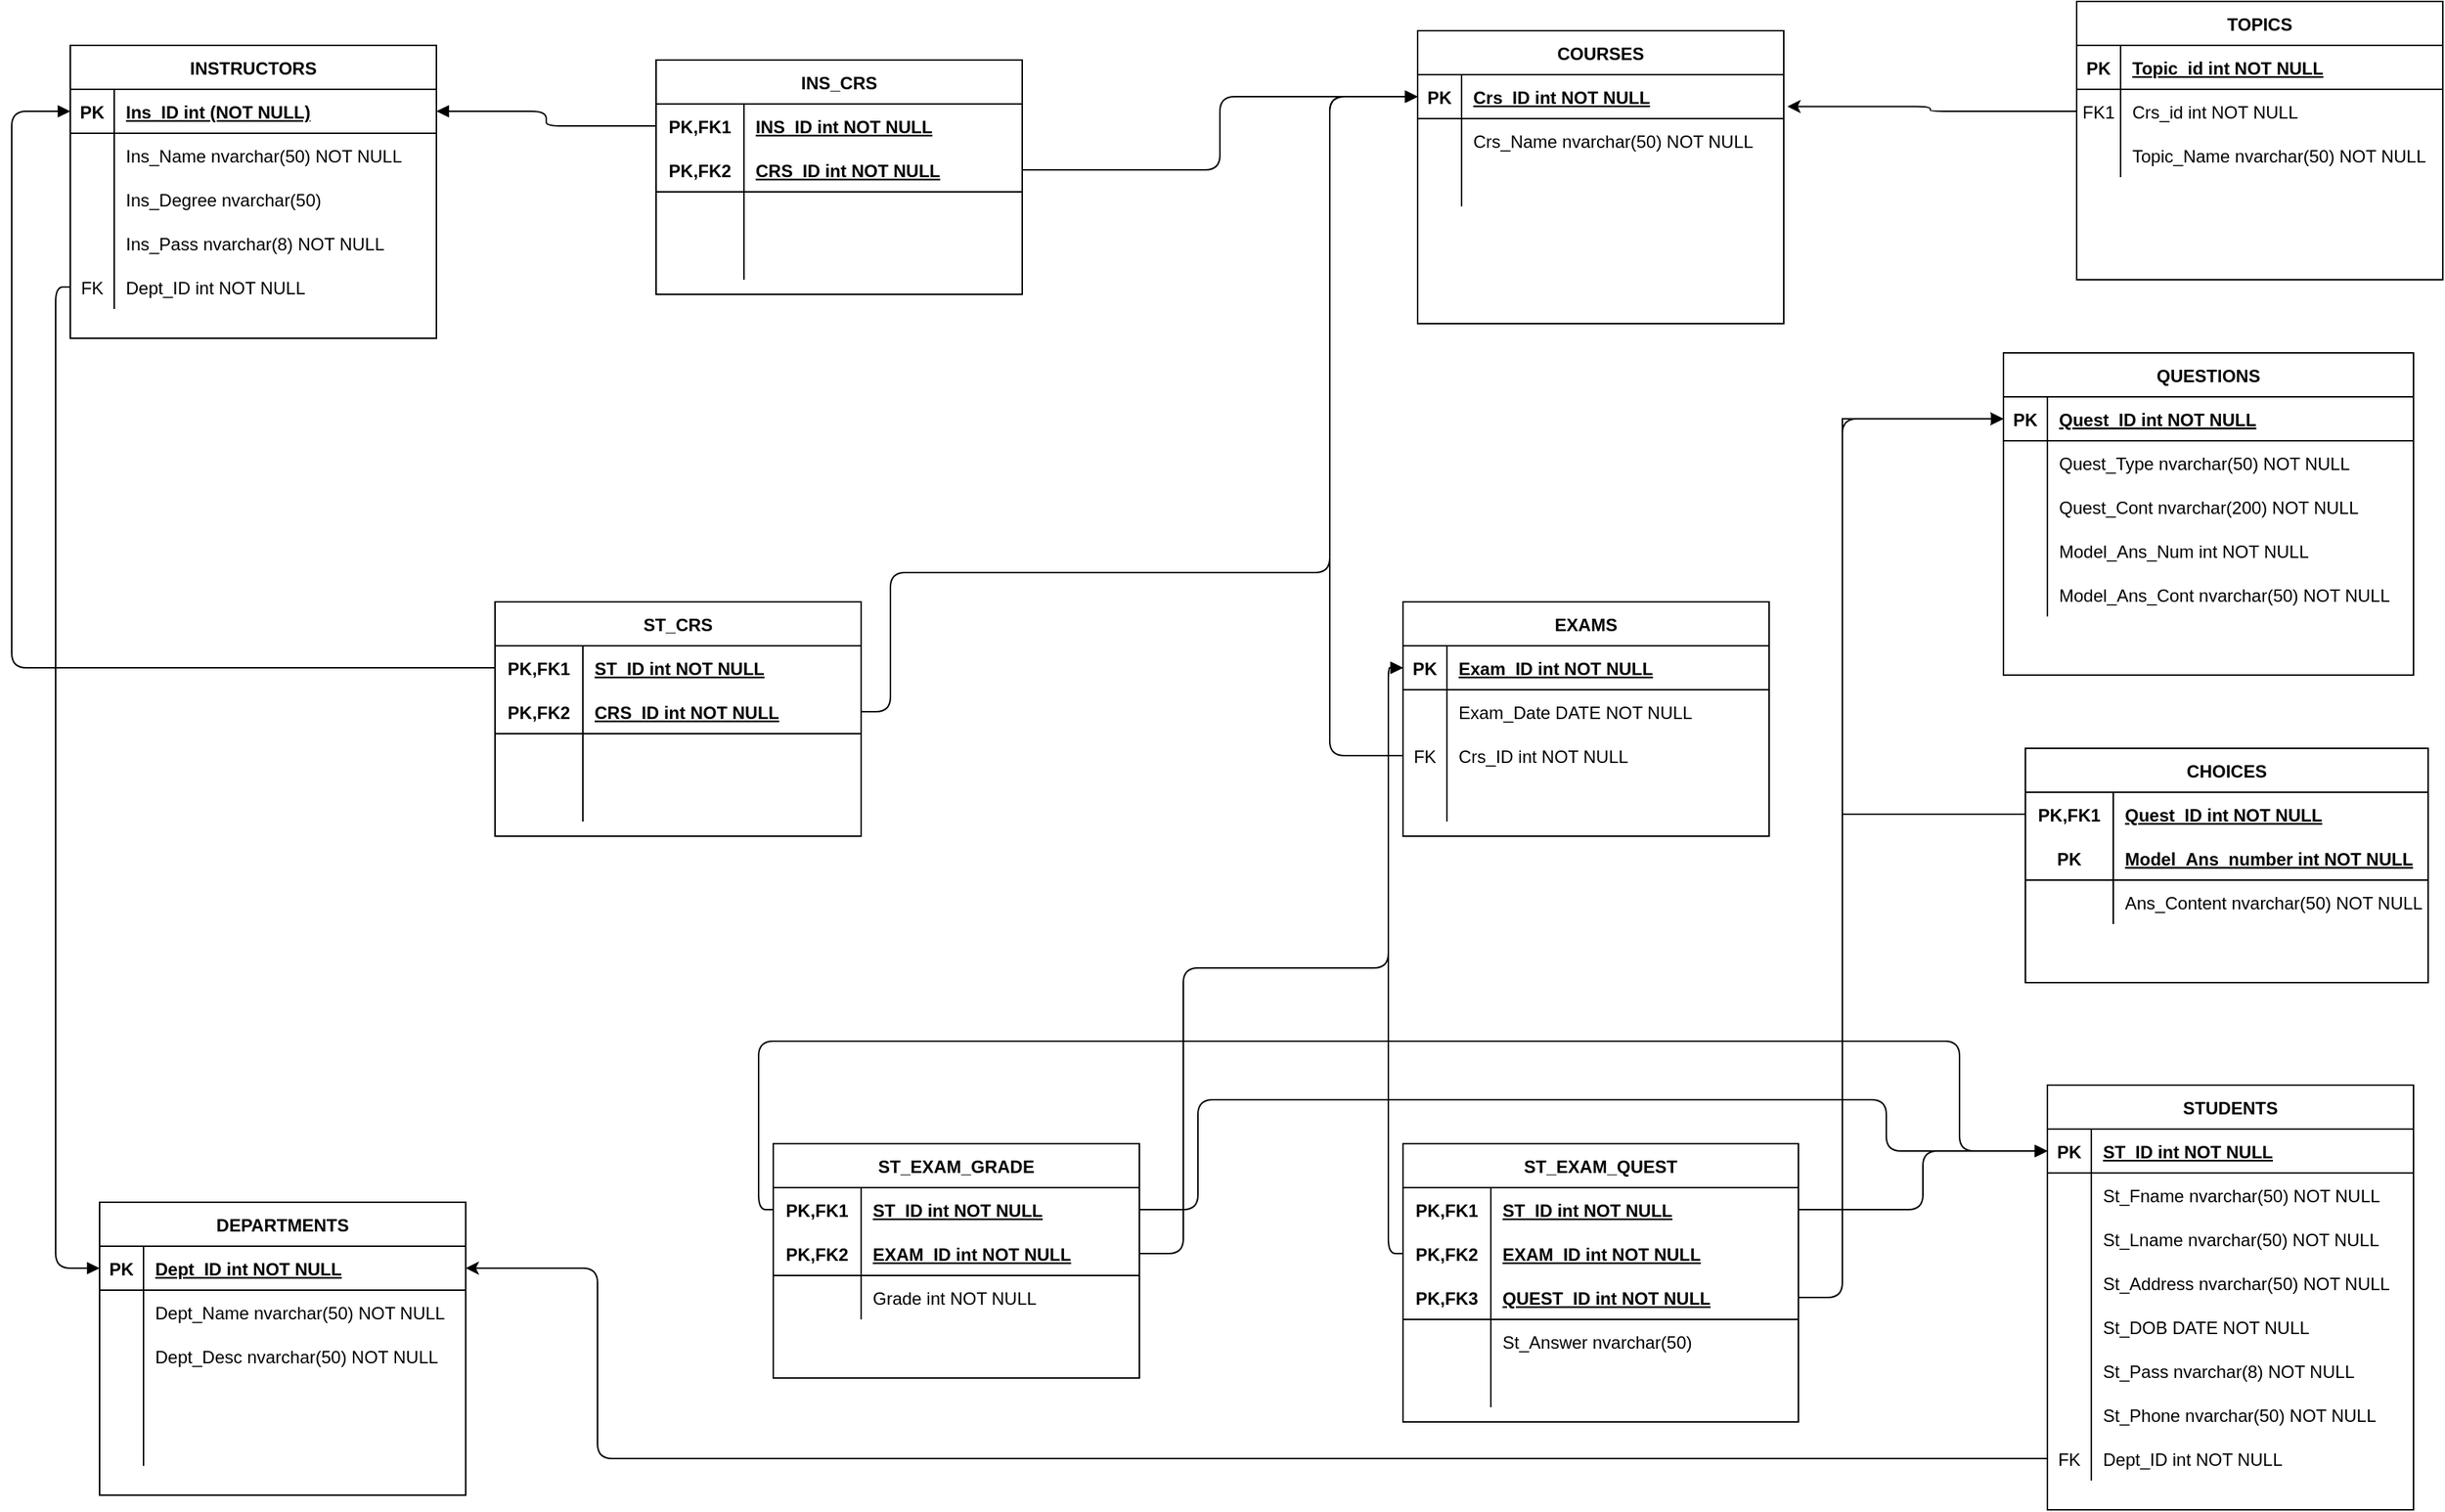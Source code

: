 <mxfile version="15.8.4" type="device"><diagram id="R2lEEEUBdFMjLlhIrx00" name="Page-1"><mxGraphModel dx="1573" dy="461" grid="1" gridSize="10" guides="1" tooltips="1" connect="1" arrows="1" fold="1" page="1" pageScale="1" pageWidth="850" pageHeight="1100" math="0" shadow="0" extFonts="Permanent Marker^https://fonts.googleapis.com/css?family=Permanent+Marker"><root><mxCell id="0"/><mxCell id="1" parent="0"/><mxCell id="C-vyLk0tnHw3VtMMgP7b-12" value="" style="edgeStyle=orthogonalEdgeStyle;endArrow=none;startArrow=classic;endFill=0;startFill=1;jumpStyle=none;exitX=1.01;exitY=0.724;exitDx=0;exitDy=0;exitPerimeter=0;" parent="1" source="C-vyLk0tnHw3VtMMgP7b-3" target="C-vyLk0tnHw3VtMMgP7b-17" edge="1"><mxGeometry width="100" height="100" relative="1" as="geometry"><mxPoint x="350" y="85" as="sourcePoint"/><mxPoint x="460" y="205" as="targetPoint"/></mxGeometry></mxCell><mxCell id="C-vyLk0tnHw3VtMMgP7b-2" value="COURSES" style="shape=table;startSize=30;container=1;collapsible=1;childLayout=tableLayout;fixedRows=1;rowLines=0;fontStyle=1;align=center;resizeLast=1;" parent="1" vertex="1"><mxGeometry x="130" y="30" width="250" height="200" as="geometry"><mxRectangle x="50" y="40" width="90" height="30" as="alternateBounds"/></mxGeometry></mxCell><mxCell id="C-vyLk0tnHw3VtMMgP7b-3" value="" style="shape=partialRectangle;collapsible=0;dropTarget=0;pointerEvents=0;fillColor=none;points=[[0,0.5],[1,0.5]];portConstraint=eastwest;top=0;left=0;right=0;bottom=1;" parent="C-vyLk0tnHw3VtMMgP7b-2" vertex="1"><mxGeometry y="30" width="250" height="30" as="geometry"/></mxCell><mxCell id="C-vyLk0tnHw3VtMMgP7b-4" value="PK" style="shape=partialRectangle;overflow=hidden;connectable=0;fillColor=none;top=0;left=0;bottom=0;right=0;fontStyle=1;" parent="C-vyLk0tnHw3VtMMgP7b-3" vertex="1"><mxGeometry width="30" height="30" as="geometry"><mxRectangle width="30" height="30" as="alternateBounds"/></mxGeometry></mxCell><mxCell id="C-vyLk0tnHw3VtMMgP7b-5" value="Crs_ID int NOT NULL " style="shape=partialRectangle;overflow=hidden;connectable=0;fillColor=none;top=0;left=0;bottom=0;right=0;align=left;spacingLeft=6;fontStyle=5;" parent="C-vyLk0tnHw3VtMMgP7b-3" vertex="1"><mxGeometry x="30" width="220" height="30" as="geometry"><mxRectangle width="220" height="30" as="alternateBounds"/></mxGeometry></mxCell><mxCell id="C-vyLk0tnHw3VtMMgP7b-9" value="" style="shape=partialRectangle;collapsible=0;dropTarget=0;pointerEvents=0;fillColor=none;points=[[0,0.5],[1,0.5]];portConstraint=eastwest;top=0;left=0;right=0;bottom=0;" parent="C-vyLk0tnHw3VtMMgP7b-2" vertex="1"><mxGeometry y="60" width="250" height="30" as="geometry"/></mxCell><mxCell id="C-vyLk0tnHw3VtMMgP7b-10" value="" style="shape=partialRectangle;overflow=hidden;connectable=0;fillColor=none;top=0;left=0;bottom=0;right=0;" parent="C-vyLk0tnHw3VtMMgP7b-9" vertex="1"><mxGeometry width="30" height="30" as="geometry"><mxRectangle width="30" height="30" as="alternateBounds"/></mxGeometry></mxCell><mxCell id="C-vyLk0tnHw3VtMMgP7b-11" value="Crs_Name nvarchar(50) NOT NULL" style="shape=partialRectangle;overflow=hidden;connectable=0;fillColor=none;top=0;left=0;bottom=0;right=0;align=left;spacingLeft=6;" parent="C-vyLk0tnHw3VtMMgP7b-9" vertex="1"><mxGeometry x="30" width="220" height="30" as="geometry"><mxRectangle width="220" height="30" as="alternateBounds"/></mxGeometry></mxCell><mxCell id="C-vyLk0tnHw3VtMMgP7b-6" value="" style="shape=partialRectangle;collapsible=0;dropTarget=0;pointerEvents=0;fillColor=none;points=[[0,0.5],[1,0.5]];portConstraint=eastwest;top=0;left=0;right=0;bottom=0;" parent="C-vyLk0tnHw3VtMMgP7b-2" vertex="1"><mxGeometry y="90" width="250" height="30" as="geometry"/></mxCell><mxCell id="C-vyLk0tnHw3VtMMgP7b-7" value="" style="shape=partialRectangle;overflow=hidden;connectable=0;fillColor=none;top=0;left=0;bottom=0;right=0;" parent="C-vyLk0tnHw3VtMMgP7b-6" vertex="1"><mxGeometry width="30" height="30" as="geometry"><mxRectangle width="30" height="30" as="alternateBounds"/></mxGeometry></mxCell><mxCell id="C-vyLk0tnHw3VtMMgP7b-8" value="" style="shape=partialRectangle;overflow=hidden;connectable=0;fillColor=none;top=0;left=0;bottom=0;right=0;align=left;spacingLeft=6;" parent="C-vyLk0tnHw3VtMMgP7b-6" vertex="1"><mxGeometry x="30" width="220" height="30" as="geometry"><mxRectangle width="220" height="30" as="alternateBounds"/></mxGeometry></mxCell><mxCell id="C-vyLk0tnHw3VtMMgP7b-13" value="TOPICS" style="shape=table;startSize=30;container=1;collapsible=1;childLayout=tableLayout;fixedRows=1;rowLines=0;fontStyle=1;align=center;resizeLast=1;" parent="1" vertex="1"><mxGeometry x="580" y="10" width="250" height="190" as="geometry"/></mxCell><mxCell id="C-vyLk0tnHw3VtMMgP7b-14" value="" style="shape=partialRectangle;collapsible=0;dropTarget=0;pointerEvents=0;fillColor=none;points=[[0,0.5],[1,0.5]];portConstraint=eastwest;top=0;left=0;right=0;bottom=1;" parent="C-vyLk0tnHw3VtMMgP7b-13" vertex="1"><mxGeometry y="30" width="250" height="30" as="geometry"/></mxCell><mxCell id="C-vyLk0tnHw3VtMMgP7b-15" value="PK" style="shape=partialRectangle;overflow=hidden;connectable=0;fillColor=none;top=0;left=0;bottom=0;right=0;fontStyle=1;" parent="C-vyLk0tnHw3VtMMgP7b-14" vertex="1"><mxGeometry width="30" height="30" as="geometry"><mxRectangle width="30" height="30" as="alternateBounds"/></mxGeometry></mxCell><mxCell id="C-vyLk0tnHw3VtMMgP7b-16" value="Topic_id int NOT NULL " style="shape=partialRectangle;overflow=hidden;connectable=0;fillColor=none;top=0;left=0;bottom=0;right=0;align=left;spacingLeft=6;fontStyle=5;" parent="C-vyLk0tnHw3VtMMgP7b-14" vertex="1"><mxGeometry x="30" width="220" height="30" as="geometry"><mxRectangle width="220" height="30" as="alternateBounds"/></mxGeometry></mxCell><mxCell id="C-vyLk0tnHw3VtMMgP7b-17" value="" style="shape=partialRectangle;collapsible=0;dropTarget=0;pointerEvents=0;fillColor=none;points=[[0,0.5],[1,0.5]];portConstraint=eastwest;top=0;left=0;right=0;bottom=0;" parent="C-vyLk0tnHw3VtMMgP7b-13" vertex="1"><mxGeometry y="60" width="250" height="30" as="geometry"/></mxCell><mxCell id="C-vyLk0tnHw3VtMMgP7b-18" value="FK1" style="shape=partialRectangle;overflow=hidden;connectable=0;fillColor=none;top=0;left=0;bottom=0;right=0;" parent="C-vyLk0tnHw3VtMMgP7b-17" vertex="1"><mxGeometry width="30" height="30" as="geometry"><mxRectangle width="30" height="30" as="alternateBounds"/></mxGeometry></mxCell><mxCell id="C-vyLk0tnHw3VtMMgP7b-19" value="Crs_id int NOT NULL" style="shape=partialRectangle;overflow=hidden;connectable=0;fillColor=none;top=0;left=0;bottom=0;right=0;align=left;spacingLeft=6;" parent="C-vyLk0tnHw3VtMMgP7b-17" vertex="1"><mxGeometry x="30" width="220" height="30" as="geometry"><mxRectangle width="220" height="30" as="alternateBounds"/></mxGeometry></mxCell><mxCell id="C-vyLk0tnHw3VtMMgP7b-20" value="" style="shape=partialRectangle;collapsible=0;dropTarget=0;pointerEvents=0;fillColor=none;points=[[0,0.5],[1,0.5]];portConstraint=eastwest;top=0;left=0;right=0;bottom=0;" parent="C-vyLk0tnHw3VtMMgP7b-13" vertex="1"><mxGeometry y="90" width="250" height="30" as="geometry"/></mxCell><mxCell id="C-vyLk0tnHw3VtMMgP7b-21" value="" style="shape=partialRectangle;overflow=hidden;connectable=0;fillColor=none;top=0;left=0;bottom=0;right=0;" parent="C-vyLk0tnHw3VtMMgP7b-20" vertex="1"><mxGeometry width="30" height="30" as="geometry"><mxRectangle width="30" height="30" as="alternateBounds"/></mxGeometry></mxCell><mxCell id="C-vyLk0tnHw3VtMMgP7b-22" value="Topic_Name nvarchar(50) NOT NULL" style="shape=partialRectangle;overflow=hidden;connectable=0;fillColor=none;top=0;left=0;bottom=0;right=0;align=left;spacingLeft=6;" parent="C-vyLk0tnHw3VtMMgP7b-20" vertex="1"><mxGeometry x="30" width="220" height="30" as="geometry"><mxRectangle width="220" height="30" as="alternateBounds"/></mxGeometry></mxCell><mxCell id="h0B5I6Z374NQ3frV4i5U-7" value="INSTRUCTORS" style="shape=table;startSize=30;container=1;collapsible=1;childLayout=tableLayout;fixedRows=1;rowLines=0;fontStyle=1;align=center;resizeLast=1;" parent="1" vertex="1"><mxGeometry x="-790" y="40" width="250" height="200" as="geometry"><mxRectangle x="-510" y="40" width="120" height="30" as="alternateBounds"/></mxGeometry></mxCell><mxCell id="h0B5I6Z374NQ3frV4i5U-8" value="" style="shape=partialRectangle;collapsible=0;dropTarget=0;pointerEvents=0;fillColor=none;top=0;left=0;bottom=1;right=0;points=[[0,0.5],[1,0.5]];portConstraint=eastwest;" parent="h0B5I6Z374NQ3frV4i5U-7" vertex="1"><mxGeometry y="30" width="250" height="30" as="geometry"/></mxCell><mxCell id="h0B5I6Z374NQ3frV4i5U-9" value="PK" style="shape=partialRectangle;connectable=0;fillColor=none;top=0;left=0;bottom=0;right=0;fontStyle=1;overflow=hidden;" parent="h0B5I6Z374NQ3frV4i5U-8" vertex="1"><mxGeometry width="30" height="30" as="geometry"><mxRectangle width="30" height="30" as="alternateBounds"/></mxGeometry></mxCell><mxCell id="h0B5I6Z374NQ3frV4i5U-10" value="Ins_ID int (NOT NULL)" style="shape=partialRectangle;connectable=0;fillColor=none;top=0;left=0;bottom=0;right=0;align=left;spacingLeft=6;fontStyle=5;overflow=hidden;" parent="h0B5I6Z374NQ3frV4i5U-8" vertex="1"><mxGeometry x="30" width="220" height="30" as="geometry"><mxRectangle width="220" height="30" as="alternateBounds"/></mxGeometry></mxCell><mxCell id="h0B5I6Z374NQ3frV4i5U-11" value="" style="shape=partialRectangle;collapsible=0;dropTarget=0;pointerEvents=0;fillColor=none;top=0;left=0;bottom=0;right=0;points=[[0,0.5],[1,0.5]];portConstraint=eastwest;" parent="h0B5I6Z374NQ3frV4i5U-7" vertex="1"><mxGeometry y="60" width="250" height="30" as="geometry"/></mxCell><mxCell id="h0B5I6Z374NQ3frV4i5U-12" value="" style="shape=partialRectangle;connectable=0;fillColor=none;top=0;left=0;bottom=0;right=0;editable=1;overflow=hidden;" parent="h0B5I6Z374NQ3frV4i5U-11" vertex="1"><mxGeometry width="30" height="30" as="geometry"><mxRectangle width="30" height="30" as="alternateBounds"/></mxGeometry></mxCell><mxCell id="h0B5I6Z374NQ3frV4i5U-13" value="Ins_Name nvarchar(50) NOT NULL" style="shape=partialRectangle;connectable=0;fillColor=none;top=0;left=0;bottom=0;right=0;align=left;spacingLeft=6;overflow=hidden;" parent="h0B5I6Z374NQ3frV4i5U-11" vertex="1"><mxGeometry x="30" width="220" height="30" as="geometry"><mxRectangle width="220" height="30" as="alternateBounds"/></mxGeometry></mxCell><mxCell id="h0B5I6Z374NQ3frV4i5U-14" value="" style="shape=partialRectangle;collapsible=0;dropTarget=0;pointerEvents=0;fillColor=none;top=0;left=0;bottom=0;right=0;points=[[0,0.5],[1,0.5]];portConstraint=eastwest;" parent="h0B5I6Z374NQ3frV4i5U-7" vertex="1"><mxGeometry y="90" width="250" height="30" as="geometry"/></mxCell><mxCell id="h0B5I6Z374NQ3frV4i5U-15" value="" style="shape=partialRectangle;connectable=0;fillColor=none;top=0;left=0;bottom=0;right=0;editable=1;overflow=hidden;" parent="h0B5I6Z374NQ3frV4i5U-14" vertex="1"><mxGeometry width="30" height="30" as="geometry"><mxRectangle width="30" height="30" as="alternateBounds"/></mxGeometry></mxCell><mxCell id="h0B5I6Z374NQ3frV4i5U-16" value="Ins_Degree nvarchar(50)" style="shape=partialRectangle;connectable=0;fillColor=none;top=0;left=0;bottom=0;right=0;align=left;spacingLeft=6;overflow=hidden;" parent="h0B5I6Z374NQ3frV4i5U-14" vertex="1"><mxGeometry x="30" width="220" height="30" as="geometry"><mxRectangle width="220" height="30" as="alternateBounds"/></mxGeometry></mxCell><mxCell id="h0B5I6Z374NQ3frV4i5U-17" value="" style="shape=partialRectangle;collapsible=0;dropTarget=0;pointerEvents=0;fillColor=none;top=0;left=0;bottom=0;right=0;points=[[0,0.5],[1,0.5]];portConstraint=eastwest;" parent="h0B5I6Z374NQ3frV4i5U-7" vertex="1"><mxGeometry y="120" width="250" height="30" as="geometry"/></mxCell><mxCell id="h0B5I6Z374NQ3frV4i5U-18" value="" style="shape=partialRectangle;connectable=0;fillColor=none;top=0;left=0;bottom=0;right=0;editable=1;overflow=hidden;" parent="h0B5I6Z374NQ3frV4i5U-17" vertex="1"><mxGeometry width="30" height="30" as="geometry"><mxRectangle width="30" height="30" as="alternateBounds"/></mxGeometry></mxCell><mxCell id="h0B5I6Z374NQ3frV4i5U-19" value="Ins_Pass nvarchar(8) NOT NULL" style="shape=partialRectangle;connectable=0;fillColor=none;top=0;left=0;bottom=0;right=0;align=left;spacingLeft=6;overflow=hidden;" parent="h0B5I6Z374NQ3frV4i5U-17" vertex="1"><mxGeometry x="30" width="220" height="30" as="geometry"><mxRectangle width="220" height="30" as="alternateBounds"/></mxGeometry></mxCell><mxCell id="h0B5I6Z374NQ3frV4i5U-21" value="" style="shape=partialRectangle;collapsible=0;dropTarget=0;pointerEvents=0;fillColor=none;top=0;left=0;bottom=0;right=0;points=[[0,0.5],[1,0.5]];portConstraint=eastwest;" parent="h0B5I6Z374NQ3frV4i5U-7" vertex="1"><mxGeometry y="150" width="250" height="30" as="geometry"/></mxCell><mxCell id="h0B5I6Z374NQ3frV4i5U-22" value="FK" style="shape=partialRectangle;connectable=0;fillColor=none;top=0;left=0;bottom=0;right=0;fontStyle=0;overflow=hidden;" parent="h0B5I6Z374NQ3frV4i5U-21" vertex="1"><mxGeometry width="30" height="30" as="geometry"><mxRectangle width="30" height="30" as="alternateBounds"/></mxGeometry></mxCell><mxCell id="h0B5I6Z374NQ3frV4i5U-23" value="Dept_ID int NOT NULL" style="shape=partialRectangle;connectable=0;fillColor=none;top=0;left=0;bottom=0;right=0;align=left;spacingLeft=6;fontStyle=0;overflow=hidden;" parent="h0B5I6Z374NQ3frV4i5U-21" vertex="1"><mxGeometry x="30" width="220" height="30" as="geometry"><mxRectangle width="220" height="30" as="alternateBounds"/></mxGeometry></mxCell><mxCell id="h0B5I6Z374NQ3frV4i5U-24" value="DEPARTMENTS" style="shape=table;startSize=30;container=1;collapsible=1;childLayout=tableLayout;fixedRows=1;rowLines=0;fontStyle=1;align=center;resizeLast=1;" parent="1" vertex="1"><mxGeometry x="-770" y="830" width="250" height="200" as="geometry"><mxRectangle x="-510" y="40" width="120" height="30" as="alternateBounds"/></mxGeometry></mxCell><mxCell id="h0B5I6Z374NQ3frV4i5U-25" value="" style="shape=partialRectangle;collapsible=0;dropTarget=0;pointerEvents=0;fillColor=none;top=0;left=0;bottom=1;right=0;points=[[0,0.5],[1,0.5]];portConstraint=eastwest;" parent="h0B5I6Z374NQ3frV4i5U-24" vertex="1"><mxGeometry y="30" width="250" height="30" as="geometry"/></mxCell><mxCell id="h0B5I6Z374NQ3frV4i5U-26" value="PK" style="shape=partialRectangle;connectable=0;fillColor=none;top=0;left=0;bottom=0;right=0;fontStyle=1;overflow=hidden;" parent="h0B5I6Z374NQ3frV4i5U-25" vertex="1"><mxGeometry width="30" height="30" as="geometry"><mxRectangle width="30" height="30" as="alternateBounds"/></mxGeometry></mxCell><mxCell id="h0B5I6Z374NQ3frV4i5U-27" value="Dept_ID int NOT NULL" style="shape=partialRectangle;connectable=0;fillColor=none;top=0;left=0;bottom=0;right=0;align=left;spacingLeft=6;fontStyle=5;overflow=hidden;" parent="h0B5I6Z374NQ3frV4i5U-25" vertex="1"><mxGeometry x="30" width="220" height="30" as="geometry"><mxRectangle width="220" height="30" as="alternateBounds"/></mxGeometry></mxCell><mxCell id="h0B5I6Z374NQ3frV4i5U-28" value="" style="shape=partialRectangle;collapsible=0;dropTarget=0;pointerEvents=0;fillColor=none;top=0;left=0;bottom=0;right=0;points=[[0,0.5],[1,0.5]];portConstraint=eastwest;" parent="h0B5I6Z374NQ3frV4i5U-24" vertex="1"><mxGeometry y="60" width="250" height="30" as="geometry"/></mxCell><mxCell id="h0B5I6Z374NQ3frV4i5U-29" value="" style="shape=partialRectangle;connectable=0;fillColor=none;top=0;left=0;bottom=0;right=0;editable=1;overflow=hidden;" parent="h0B5I6Z374NQ3frV4i5U-28" vertex="1"><mxGeometry width="30" height="30" as="geometry"><mxRectangle width="30" height="30" as="alternateBounds"/></mxGeometry></mxCell><mxCell id="h0B5I6Z374NQ3frV4i5U-30" value="Dept_Name nvarchar(50) NOT NULL" style="shape=partialRectangle;connectable=0;fillColor=none;top=0;left=0;bottom=0;right=0;align=left;spacingLeft=6;overflow=hidden;" parent="h0B5I6Z374NQ3frV4i5U-28" vertex="1"><mxGeometry x="30" width="220" height="30" as="geometry"><mxRectangle width="220" height="30" as="alternateBounds"/></mxGeometry></mxCell><mxCell id="h0B5I6Z374NQ3frV4i5U-31" value="" style="shape=partialRectangle;collapsible=0;dropTarget=0;pointerEvents=0;fillColor=none;top=0;left=0;bottom=0;right=0;points=[[0,0.5],[1,0.5]];portConstraint=eastwest;" parent="h0B5I6Z374NQ3frV4i5U-24" vertex="1"><mxGeometry y="90" width="250" height="30" as="geometry"/></mxCell><mxCell id="h0B5I6Z374NQ3frV4i5U-32" value="" style="shape=partialRectangle;connectable=0;fillColor=none;top=0;left=0;bottom=0;right=0;editable=1;overflow=hidden;" parent="h0B5I6Z374NQ3frV4i5U-31" vertex="1"><mxGeometry width="30" height="30" as="geometry"><mxRectangle width="30" height="30" as="alternateBounds"/></mxGeometry></mxCell><mxCell id="h0B5I6Z374NQ3frV4i5U-33" value="Dept_Desc nvarchar(50) NOT NULL" style="shape=partialRectangle;connectable=0;fillColor=none;top=0;left=0;bottom=0;right=0;align=left;spacingLeft=6;overflow=hidden;" parent="h0B5I6Z374NQ3frV4i5U-31" vertex="1"><mxGeometry x="30" width="220" height="30" as="geometry"><mxRectangle width="220" height="30" as="alternateBounds"/></mxGeometry></mxCell><mxCell id="h0B5I6Z374NQ3frV4i5U-34" value="" style="shape=partialRectangle;collapsible=0;dropTarget=0;pointerEvents=0;fillColor=none;top=0;left=0;bottom=0;right=0;points=[[0,0.5],[1,0.5]];portConstraint=eastwest;" parent="h0B5I6Z374NQ3frV4i5U-24" vertex="1"><mxGeometry y="120" width="250" height="30" as="geometry"/></mxCell><mxCell id="h0B5I6Z374NQ3frV4i5U-35" value="" style="shape=partialRectangle;connectable=0;fillColor=none;top=0;left=0;bottom=0;right=0;editable=1;overflow=hidden;" parent="h0B5I6Z374NQ3frV4i5U-34" vertex="1"><mxGeometry width="30" height="30" as="geometry"><mxRectangle width="30" height="30" as="alternateBounds"/></mxGeometry></mxCell><mxCell id="h0B5I6Z374NQ3frV4i5U-36" value="" style="shape=partialRectangle;connectable=0;fillColor=none;top=0;left=0;bottom=0;right=0;align=left;spacingLeft=6;overflow=hidden;" parent="h0B5I6Z374NQ3frV4i5U-34" vertex="1"><mxGeometry x="30" width="220" height="30" as="geometry"><mxRectangle width="220" height="30" as="alternateBounds"/></mxGeometry></mxCell><mxCell id="h0B5I6Z374NQ3frV4i5U-37" value="" style="shape=partialRectangle;collapsible=0;dropTarget=0;pointerEvents=0;fillColor=none;top=0;left=0;bottom=0;right=0;points=[[0,0.5],[1,0.5]];portConstraint=eastwest;" parent="h0B5I6Z374NQ3frV4i5U-24" vertex="1"><mxGeometry y="150" width="250" height="30" as="geometry"/></mxCell><mxCell id="h0B5I6Z374NQ3frV4i5U-38" value="" style="shape=partialRectangle;connectable=0;fillColor=none;top=0;left=0;bottom=0;right=0;fontStyle=0;overflow=hidden;" parent="h0B5I6Z374NQ3frV4i5U-37" vertex="1"><mxGeometry width="30" height="30" as="geometry"><mxRectangle width="30" height="30" as="alternateBounds"/></mxGeometry></mxCell><mxCell id="h0B5I6Z374NQ3frV4i5U-39" value="" style="shape=partialRectangle;connectable=0;fillColor=none;top=0;left=0;bottom=0;right=0;align=left;spacingLeft=6;fontStyle=0;overflow=hidden;" parent="h0B5I6Z374NQ3frV4i5U-37" vertex="1"><mxGeometry x="30" width="220" height="30" as="geometry"><mxRectangle width="220" height="30" as="alternateBounds"/></mxGeometry></mxCell><mxCell id="h0B5I6Z374NQ3frV4i5U-40" value="STUDENTS" style="shape=table;startSize=30;container=1;collapsible=1;childLayout=tableLayout;fixedRows=1;rowLines=0;fontStyle=1;align=center;resizeLast=1;" parent="1" vertex="1"><mxGeometry x="560" y="750" width="250" height="290" as="geometry"><mxRectangle x="-70" y="830" width="120" height="30" as="alternateBounds"/></mxGeometry></mxCell><mxCell id="h0B5I6Z374NQ3frV4i5U-41" value="" style="shape=partialRectangle;collapsible=0;dropTarget=0;pointerEvents=0;fillColor=none;top=0;left=0;bottom=1;right=0;points=[[0,0.5],[1,0.5]];portConstraint=eastwest;" parent="h0B5I6Z374NQ3frV4i5U-40" vertex="1"><mxGeometry y="30" width="250" height="30" as="geometry"/></mxCell><mxCell id="h0B5I6Z374NQ3frV4i5U-42" value="PK" style="shape=partialRectangle;connectable=0;fillColor=none;top=0;left=0;bottom=0;right=0;fontStyle=1;overflow=hidden;" parent="h0B5I6Z374NQ3frV4i5U-41" vertex="1"><mxGeometry width="30" height="30" as="geometry"><mxRectangle width="30" height="30" as="alternateBounds"/></mxGeometry></mxCell><mxCell id="h0B5I6Z374NQ3frV4i5U-43" value="ST_ID int NOT NULL" style="shape=partialRectangle;connectable=0;fillColor=none;top=0;left=0;bottom=0;right=0;align=left;spacingLeft=6;fontStyle=5;overflow=hidden;" parent="h0B5I6Z374NQ3frV4i5U-41" vertex="1"><mxGeometry x="30" width="220" height="30" as="geometry"><mxRectangle width="220" height="30" as="alternateBounds"/></mxGeometry></mxCell><mxCell id="h0B5I6Z374NQ3frV4i5U-44" value="" style="shape=partialRectangle;collapsible=0;dropTarget=0;pointerEvents=0;fillColor=none;top=0;left=0;bottom=0;right=0;points=[[0,0.5],[1,0.5]];portConstraint=eastwest;" parent="h0B5I6Z374NQ3frV4i5U-40" vertex="1"><mxGeometry y="60" width="250" height="30" as="geometry"/></mxCell><mxCell id="h0B5I6Z374NQ3frV4i5U-45" value="" style="shape=partialRectangle;connectable=0;fillColor=none;top=0;left=0;bottom=0;right=0;editable=1;overflow=hidden;" parent="h0B5I6Z374NQ3frV4i5U-44" vertex="1"><mxGeometry width="30" height="30" as="geometry"><mxRectangle width="30" height="30" as="alternateBounds"/></mxGeometry></mxCell><mxCell id="h0B5I6Z374NQ3frV4i5U-46" value="St_Fname nvarchar(50) NOT NULL" style="shape=partialRectangle;connectable=0;fillColor=none;top=0;left=0;bottom=0;right=0;align=left;spacingLeft=6;overflow=hidden;" parent="h0B5I6Z374NQ3frV4i5U-44" vertex="1"><mxGeometry x="30" width="220" height="30" as="geometry"><mxRectangle width="220" height="30" as="alternateBounds"/></mxGeometry></mxCell><mxCell id="h0B5I6Z374NQ3frV4i5U-47" value="" style="shape=partialRectangle;collapsible=0;dropTarget=0;pointerEvents=0;fillColor=none;top=0;left=0;bottom=0;right=0;points=[[0,0.5],[1,0.5]];portConstraint=eastwest;" parent="h0B5I6Z374NQ3frV4i5U-40" vertex="1"><mxGeometry y="90" width="250" height="30" as="geometry"/></mxCell><mxCell id="h0B5I6Z374NQ3frV4i5U-48" value="" style="shape=partialRectangle;connectable=0;fillColor=none;top=0;left=0;bottom=0;right=0;editable=1;overflow=hidden;" parent="h0B5I6Z374NQ3frV4i5U-47" vertex="1"><mxGeometry width="30" height="30" as="geometry"><mxRectangle width="30" height="30" as="alternateBounds"/></mxGeometry></mxCell><mxCell id="h0B5I6Z374NQ3frV4i5U-49" value="St_Lname nvarchar(50) NOT NULL" style="shape=partialRectangle;connectable=0;fillColor=none;top=0;left=0;bottom=0;right=0;align=left;spacingLeft=6;overflow=hidden;" parent="h0B5I6Z374NQ3frV4i5U-47" vertex="1"><mxGeometry x="30" width="220" height="30" as="geometry"><mxRectangle width="220" height="30" as="alternateBounds"/></mxGeometry></mxCell><mxCell id="h0B5I6Z374NQ3frV4i5U-50" value="" style="shape=partialRectangle;collapsible=0;dropTarget=0;pointerEvents=0;fillColor=none;top=0;left=0;bottom=0;right=0;points=[[0,0.5],[1,0.5]];portConstraint=eastwest;" parent="h0B5I6Z374NQ3frV4i5U-40" vertex="1"><mxGeometry y="120" width="250" height="30" as="geometry"/></mxCell><mxCell id="h0B5I6Z374NQ3frV4i5U-51" value="" style="shape=partialRectangle;connectable=0;fillColor=none;top=0;left=0;bottom=0;right=0;editable=1;overflow=hidden;" parent="h0B5I6Z374NQ3frV4i5U-50" vertex="1"><mxGeometry width="30" height="30" as="geometry"><mxRectangle width="30" height="30" as="alternateBounds"/></mxGeometry></mxCell><mxCell id="h0B5I6Z374NQ3frV4i5U-52" value="St_Address nvarchar(50) NOT NULL" style="shape=partialRectangle;connectable=0;fillColor=none;top=0;left=0;bottom=0;right=0;align=left;spacingLeft=6;overflow=hidden;" parent="h0B5I6Z374NQ3frV4i5U-50" vertex="1"><mxGeometry x="30" width="220" height="30" as="geometry"><mxRectangle width="220" height="30" as="alternateBounds"/></mxGeometry></mxCell><mxCell id="h0B5I6Z374NQ3frV4i5U-53" value="" style="shape=partialRectangle;collapsible=0;dropTarget=0;pointerEvents=0;fillColor=none;top=0;left=0;bottom=0;right=0;points=[[0,0.5],[1,0.5]];portConstraint=eastwest;" parent="h0B5I6Z374NQ3frV4i5U-40" vertex="1"><mxGeometry y="150" width="250" height="30" as="geometry"/></mxCell><mxCell id="h0B5I6Z374NQ3frV4i5U-54" value="" style="shape=partialRectangle;connectable=0;fillColor=none;top=0;left=0;bottom=0;right=0;fontStyle=0;overflow=hidden;" parent="h0B5I6Z374NQ3frV4i5U-53" vertex="1"><mxGeometry width="30" height="30" as="geometry"><mxRectangle width="30" height="30" as="alternateBounds"/></mxGeometry></mxCell><mxCell id="h0B5I6Z374NQ3frV4i5U-55" value="St_DOB DATE NOT NULL" style="shape=partialRectangle;connectable=0;fillColor=none;top=0;left=0;bottom=0;right=0;align=left;spacingLeft=6;fontStyle=0;overflow=hidden;" parent="h0B5I6Z374NQ3frV4i5U-53" vertex="1"><mxGeometry x="30" width="220" height="30" as="geometry"><mxRectangle width="220" height="30" as="alternateBounds"/></mxGeometry></mxCell><mxCell id="h0B5I6Z374NQ3frV4i5U-57" value="" style="shape=partialRectangle;collapsible=0;dropTarget=0;pointerEvents=0;fillColor=none;top=0;left=0;bottom=0;right=0;points=[[0,0.5],[1,0.5]];portConstraint=eastwest;" parent="h0B5I6Z374NQ3frV4i5U-40" vertex="1"><mxGeometry y="180" width="250" height="30" as="geometry"/></mxCell><mxCell id="h0B5I6Z374NQ3frV4i5U-58" value="" style="shape=partialRectangle;connectable=0;fillColor=none;top=0;left=0;bottom=0;right=0;editable=1;overflow=hidden;" parent="h0B5I6Z374NQ3frV4i5U-57" vertex="1"><mxGeometry width="30" height="30" as="geometry"><mxRectangle width="30" height="30" as="alternateBounds"/></mxGeometry></mxCell><mxCell id="h0B5I6Z374NQ3frV4i5U-59" value="St_Pass nvarchar(8) NOT NULL" style="shape=partialRectangle;connectable=0;fillColor=none;top=0;left=0;bottom=0;right=0;align=left;spacingLeft=6;overflow=hidden;" parent="h0B5I6Z374NQ3frV4i5U-57" vertex="1"><mxGeometry x="30" width="220" height="30" as="geometry"><mxRectangle width="220" height="30" as="alternateBounds"/></mxGeometry></mxCell><mxCell id="h0B5I6Z374NQ3frV4i5U-61" value="" style="shape=partialRectangle;collapsible=0;dropTarget=0;pointerEvents=0;fillColor=none;top=0;left=0;bottom=0;right=0;points=[[0,0.5],[1,0.5]];portConstraint=eastwest;" parent="h0B5I6Z374NQ3frV4i5U-40" vertex="1"><mxGeometry y="210" width="250" height="30" as="geometry"/></mxCell><mxCell id="h0B5I6Z374NQ3frV4i5U-62" value="" style="shape=partialRectangle;connectable=0;fillColor=none;top=0;left=0;bottom=0;right=0;editable=1;overflow=hidden;" parent="h0B5I6Z374NQ3frV4i5U-61" vertex="1"><mxGeometry width="30" height="30" as="geometry"><mxRectangle width="30" height="30" as="alternateBounds"/></mxGeometry></mxCell><mxCell id="h0B5I6Z374NQ3frV4i5U-63" value="St_Phone nvarchar(50) NOT NULL " style="shape=partialRectangle;connectable=0;fillColor=none;top=0;left=0;bottom=0;right=0;align=left;spacingLeft=6;overflow=hidden;" parent="h0B5I6Z374NQ3frV4i5U-61" vertex="1"><mxGeometry x="30" width="220" height="30" as="geometry"><mxRectangle width="220" height="30" as="alternateBounds"/></mxGeometry></mxCell><mxCell id="h0B5I6Z374NQ3frV4i5U-65" value="" style="shape=partialRectangle;collapsible=0;dropTarget=0;pointerEvents=0;fillColor=none;top=0;left=0;bottom=0;right=0;points=[[0,0.5],[1,0.5]];portConstraint=eastwest;" parent="h0B5I6Z374NQ3frV4i5U-40" vertex="1"><mxGeometry y="240" width="250" height="30" as="geometry"/></mxCell><mxCell id="h0B5I6Z374NQ3frV4i5U-66" value="FK" style="shape=partialRectangle;connectable=0;fillColor=none;top=0;left=0;bottom=0;right=0;fontStyle=0;overflow=hidden;" parent="h0B5I6Z374NQ3frV4i5U-65" vertex="1"><mxGeometry width="30" height="30" as="geometry"><mxRectangle width="30" height="30" as="alternateBounds"/></mxGeometry></mxCell><mxCell id="h0B5I6Z374NQ3frV4i5U-67" value="Dept_ID int NOT NULL" style="shape=partialRectangle;connectable=0;fillColor=none;top=0;left=0;bottom=0;right=0;align=left;spacingLeft=6;fontStyle=0;overflow=hidden;" parent="h0B5I6Z374NQ3frV4i5U-65" vertex="1"><mxGeometry x="30" width="220" height="30" as="geometry"><mxRectangle width="220" height="30" as="alternateBounds"/></mxGeometry></mxCell><mxCell id="h0B5I6Z374NQ3frV4i5U-68" value="QUESTIONS" style="shape=table;startSize=30;container=1;collapsible=1;childLayout=tableLayout;fixedRows=1;rowLines=0;fontStyle=1;align=center;resizeLast=1;" parent="1" vertex="1"><mxGeometry x="530" y="250" width="280" height="220" as="geometry"><mxRectangle x="570" y="250" width="90" height="30" as="alternateBounds"/></mxGeometry></mxCell><mxCell id="h0B5I6Z374NQ3frV4i5U-69" value="" style="shape=partialRectangle;collapsible=0;dropTarget=0;pointerEvents=0;fillColor=none;points=[[0,0.5],[1,0.5]];portConstraint=eastwest;top=0;left=0;right=0;bottom=1;" parent="h0B5I6Z374NQ3frV4i5U-68" vertex="1"><mxGeometry y="30" width="280" height="30" as="geometry"/></mxCell><mxCell id="h0B5I6Z374NQ3frV4i5U-70" value="PK" style="shape=partialRectangle;overflow=hidden;connectable=0;fillColor=none;top=0;left=0;bottom=0;right=0;fontStyle=1;" parent="h0B5I6Z374NQ3frV4i5U-69" vertex="1"><mxGeometry width="30" height="30" as="geometry"><mxRectangle width="30" height="30" as="alternateBounds"/></mxGeometry></mxCell><mxCell id="h0B5I6Z374NQ3frV4i5U-71" value="Quest_ID int NOT NULL " style="shape=partialRectangle;overflow=hidden;connectable=0;fillColor=none;top=0;left=0;bottom=0;right=0;align=left;spacingLeft=6;fontStyle=5;" parent="h0B5I6Z374NQ3frV4i5U-69" vertex="1"><mxGeometry x="30" width="250" height="30" as="geometry"><mxRectangle width="250" height="30" as="alternateBounds"/></mxGeometry></mxCell><mxCell id="h0B5I6Z374NQ3frV4i5U-72" value="" style="shape=partialRectangle;collapsible=0;dropTarget=0;pointerEvents=0;fillColor=none;points=[[0,0.5],[1,0.5]];portConstraint=eastwest;top=0;left=0;right=0;bottom=0;" parent="h0B5I6Z374NQ3frV4i5U-68" vertex="1"><mxGeometry y="60" width="280" height="30" as="geometry"/></mxCell><mxCell id="h0B5I6Z374NQ3frV4i5U-73" value="" style="shape=partialRectangle;overflow=hidden;connectable=0;fillColor=none;top=0;left=0;bottom=0;right=0;" parent="h0B5I6Z374NQ3frV4i5U-72" vertex="1"><mxGeometry width="30" height="30" as="geometry"><mxRectangle width="30" height="30" as="alternateBounds"/></mxGeometry></mxCell><mxCell id="h0B5I6Z374NQ3frV4i5U-74" value="Quest_Type nvarchar(50) NOT NULL" style="shape=partialRectangle;overflow=hidden;connectable=0;fillColor=none;top=0;left=0;bottom=0;right=0;align=left;spacingLeft=6;" parent="h0B5I6Z374NQ3frV4i5U-72" vertex="1"><mxGeometry x="30" width="250" height="30" as="geometry"><mxRectangle width="250" height="30" as="alternateBounds"/></mxGeometry></mxCell><mxCell id="h0B5I6Z374NQ3frV4i5U-75" value="" style="shape=partialRectangle;collapsible=0;dropTarget=0;pointerEvents=0;fillColor=none;points=[[0,0.5],[1,0.5]];portConstraint=eastwest;top=0;left=0;right=0;bottom=0;" parent="h0B5I6Z374NQ3frV4i5U-68" vertex="1"><mxGeometry y="90" width="280" height="30" as="geometry"/></mxCell><mxCell id="h0B5I6Z374NQ3frV4i5U-76" value="" style="shape=partialRectangle;overflow=hidden;connectable=0;fillColor=none;top=0;left=0;bottom=0;right=0;" parent="h0B5I6Z374NQ3frV4i5U-75" vertex="1"><mxGeometry width="30" height="30" as="geometry"><mxRectangle width="30" height="30" as="alternateBounds"/></mxGeometry></mxCell><mxCell id="h0B5I6Z374NQ3frV4i5U-77" value="Quest_Cont nvarchar(200) NOT NULL" style="shape=partialRectangle;overflow=hidden;connectable=0;fillColor=none;top=0;left=0;bottom=0;right=0;align=left;spacingLeft=6;" parent="h0B5I6Z374NQ3frV4i5U-75" vertex="1"><mxGeometry x="30" width="250" height="30" as="geometry"><mxRectangle width="250" height="30" as="alternateBounds"/></mxGeometry></mxCell><mxCell id="h0B5I6Z374NQ3frV4i5U-86" value="" style="shape=partialRectangle;collapsible=0;dropTarget=0;pointerEvents=0;fillColor=none;top=0;left=0;bottom=0;right=0;points=[[0,0.5],[1,0.5]];portConstraint=eastwest;" parent="h0B5I6Z374NQ3frV4i5U-68" vertex="1"><mxGeometry y="120" width="280" height="30" as="geometry"/></mxCell><mxCell id="h0B5I6Z374NQ3frV4i5U-87" value="" style="shape=partialRectangle;connectable=0;fillColor=none;top=0;left=0;bottom=0;right=0;editable=1;overflow=hidden;" parent="h0B5I6Z374NQ3frV4i5U-86" vertex="1"><mxGeometry width="30" height="30" as="geometry"><mxRectangle width="30" height="30" as="alternateBounds"/></mxGeometry></mxCell><mxCell id="h0B5I6Z374NQ3frV4i5U-88" value="Model_Ans_Num int NOT NULL" style="shape=partialRectangle;connectable=0;fillColor=none;top=0;left=0;bottom=0;right=0;align=left;spacingLeft=6;overflow=hidden;" parent="h0B5I6Z374NQ3frV4i5U-86" vertex="1"><mxGeometry x="30" width="250" height="30" as="geometry"><mxRectangle width="250" height="30" as="alternateBounds"/></mxGeometry></mxCell><mxCell id="S8yBLv_R5wJT_AJmUL1a-119" value="" style="shape=partialRectangle;collapsible=0;dropTarget=0;pointerEvents=0;fillColor=none;top=0;left=0;bottom=0;right=0;points=[[0,0.5],[1,0.5]];portConstraint=eastwest;" vertex="1" parent="h0B5I6Z374NQ3frV4i5U-68"><mxGeometry y="150" width="280" height="30" as="geometry"/></mxCell><mxCell id="S8yBLv_R5wJT_AJmUL1a-120" value="" style="shape=partialRectangle;connectable=0;fillColor=none;top=0;left=0;bottom=0;right=0;editable=1;overflow=hidden;" vertex="1" parent="S8yBLv_R5wJT_AJmUL1a-119"><mxGeometry width="30" height="30" as="geometry"><mxRectangle width="30" height="30" as="alternateBounds"/></mxGeometry></mxCell><mxCell id="S8yBLv_R5wJT_AJmUL1a-121" value="Model_Ans_Cont nvarchar(50) NOT NULL" style="shape=partialRectangle;connectable=0;fillColor=none;top=0;left=0;bottom=0;right=0;align=left;spacingLeft=6;overflow=hidden;" vertex="1" parent="S8yBLv_R5wJT_AJmUL1a-119"><mxGeometry x="30" width="250" height="30" as="geometry"><mxRectangle width="250" height="30" as="alternateBounds"/></mxGeometry></mxCell><mxCell id="h0B5I6Z374NQ3frV4i5U-98" value="EXAMS" style="shape=table;startSize=30;container=1;collapsible=1;childLayout=tableLayout;fixedRows=1;rowLines=0;fontStyle=1;align=center;resizeLast=1;" parent="1" vertex="1"><mxGeometry x="120" y="420" width="250" height="160" as="geometry"><mxRectangle x="50" y="40" width="90" height="30" as="alternateBounds"/></mxGeometry></mxCell><mxCell id="h0B5I6Z374NQ3frV4i5U-99" value="" style="shape=partialRectangle;collapsible=0;dropTarget=0;pointerEvents=0;fillColor=none;points=[[0,0.5],[1,0.5]];portConstraint=eastwest;top=0;left=0;right=0;bottom=1;" parent="h0B5I6Z374NQ3frV4i5U-98" vertex="1"><mxGeometry y="30" width="250" height="30" as="geometry"/></mxCell><mxCell id="h0B5I6Z374NQ3frV4i5U-100" value="PK" style="shape=partialRectangle;overflow=hidden;connectable=0;fillColor=none;top=0;left=0;bottom=0;right=0;fontStyle=1;" parent="h0B5I6Z374NQ3frV4i5U-99" vertex="1"><mxGeometry width="30" height="30" as="geometry"><mxRectangle width="30" height="30" as="alternateBounds"/></mxGeometry></mxCell><mxCell id="h0B5I6Z374NQ3frV4i5U-101" value="Exam_ID int NOT NULL " style="shape=partialRectangle;overflow=hidden;connectable=0;fillColor=none;top=0;left=0;bottom=0;right=0;align=left;spacingLeft=6;fontStyle=5;" parent="h0B5I6Z374NQ3frV4i5U-99" vertex="1"><mxGeometry x="30" width="220" height="30" as="geometry"><mxRectangle width="220" height="30" as="alternateBounds"/></mxGeometry></mxCell><mxCell id="h0B5I6Z374NQ3frV4i5U-102" value="" style="shape=partialRectangle;collapsible=0;dropTarget=0;pointerEvents=0;fillColor=none;points=[[0,0.5],[1,0.5]];portConstraint=eastwest;top=0;left=0;right=0;bottom=0;" parent="h0B5I6Z374NQ3frV4i5U-98" vertex="1"><mxGeometry y="60" width="250" height="30" as="geometry"/></mxCell><mxCell id="h0B5I6Z374NQ3frV4i5U-103" value="" style="shape=partialRectangle;overflow=hidden;connectable=0;fillColor=none;top=0;left=0;bottom=0;right=0;" parent="h0B5I6Z374NQ3frV4i5U-102" vertex="1"><mxGeometry width="30" height="30" as="geometry"><mxRectangle width="30" height="30" as="alternateBounds"/></mxGeometry></mxCell><mxCell id="h0B5I6Z374NQ3frV4i5U-104" value="Exam_Date DATE NOT NULL" style="shape=partialRectangle;overflow=hidden;connectable=0;fillColor=none;top=0;left=0;bottom=0;right=0;align=left;spacingLeft=6;" parent="h0B5I6Z374NQ3frV4i5U-102" vertex="1"><mxGeometry x="30" width="220" height="30" as="geometry"><mxRectangle width="220" height="30" as="alternateBounds"/></mxGeometry></mxCell><mxCell id="h0B5I6Z374NQ3frV4i5U-109" value="" style="shape=partialRectangle;collapsible=0;dropTarget=0;pointerEvents=0;fillColor=none;top=0;left=0;bottom=0;right=0;points=[[0,0.5],[1,0.5]];portConstraint=eastwest;" parent="h0B5I6Z374NQ3frV4i5U-98" vertex="1"><mxGeometry y="90" width="250" height="30" as="geometry"/></mxCell><mxCell id="h0B5I6Z374NQ3frV4i5U-110" value="FK" style="shape=partialRectangle;connectable=0;fillColor=none;top=0;left=0;bottom=0;right=0;fontStyle=0;overflow=hidden;" parent="h0B5I6Z374NQ3frV4i5U-109" vertex="1"><mxGeometry width="30" height="30" as="geometry"><mxRectangle width="30" height="30" as="alternateBounds"/></mxGeometry></mxCell><mxCell id="h0B5I6Z374NQ3frV4i5U-111" value="Crs_ID int NOT NULL" style="shape=partialRectangle;connectable=0;fillColor=none;top=0;left=0;bottom=0;right=0;align=left;spacingLeft=6;fontStyle=0;overflow=hidden;" parent="h0B5I6Z374NQ3frV4i5U-109" vertex="1"><mxGeometry x="30" width="220" height="30" as="geometry"><mxRectangle width="220" height="30" as="alternateBounds"/></mxGeometry></mxCell><mxCell id="h0B5I6Z374NQ3frV4i5U-105" value="" style="shape=partialRectangle;collapsible=0;dropTarget=0;pointerEvents=0;fillColor=none;points=[[0,0.5],[1,0.5]];portConstraint=eastwest;top=0;left=0;right=0;bottom=0;" parent="h0B5I6Z374NQ3frV4i5U-98" vertex="1"><mxGeometry y="120" width="250" height="30" as="geometry"/></mxCell><mxCell id="h0B5I6Z374NQ3frV4i5U-106" value="" style="shape=partialRectangle;overflow=hidden;connectable=0;fillColor=none;top=0;left=0;bottom=0;right=0;" parent="h0B5I6Z374NQ3frV4i5U-105" vertex="1"><mxGeometry width="30" height="30" as="geometry"><mxRectangle width="30" height="30" as="alternateBounds"/></mxGeometry></mxCell><mxCell id="h0B5I6Z374NQ3frV4i5U-107" value="" style="shape=partialRectangle;overflow=hidden;connectable=0;fillColor=none;top=0;left=0;bottom=0;right=0;align=left;spacingLeft=6;" parent="h0B5I6Z374NQ3frV4i5U-105" vertex="1"><mxGeometry x="30" width="220" height="30" as="geometry"><mxRectangle width="220" height="30" as="alternateBounds"/></mxGeometry></mxCell><mxCell id="h0B5I6Z374NQ3frV4i5U-125" value="INS_CRS" style="shape=table;startSize=30;container=1;collapsible=1;childLayout=tableLayout;fixedRows=1;rowLines=0;fontStyle=1;align=center;resizeLast=1;" parent="1" vertex="1"><mxGeometry x="-390" y="50" width="250" height="160" as="geometry"><mxRectangle x="-390" y="50" width="80" height="30" as="alternateBounds"/></mxGeometry></mxCell><mxCell id="h0B5I6Z374NQ3frV4i5U-126" value="" style="shape=partialRectangle;collapsible=0;dropTarget=0;pointerEvents=0;fillColor=none;top=0;left=0;bottom=0;right=0;points=[[0,0.5],[1,0.5]];portConstraint=eastwest;" parent="h0B5I6Z374NQ3frV4i5U-125" vertex="1"><mxGeometry y="30" width="250" height="30" as="geometry"/></mxCell><mxCell id="h0B5I6Z374NQ3frV4i5U-127" value="PK,FK1" style="shape=partialRectangle;connectable=0;fillColor=none;top=0;left=0;bottom=0;right=0;fontStyle=1;overflow=hidden;" parent="h0B5I6Z374NQ3frV4i5U-126" vertex="1"><mxGeometry width="60" height="30" as="geometry"><mxRectangle width="60" height="30" as="alternateBounds"/></mxGeometry></mxCell><mxCell id="h0B5I6Z374NQ3frV4i5U-128" value="INS_ID int NOT NULL" style="shape=partialRectangle;connectable=0;fillColor=none;top=0;left=0;bottom=0;right=0;align=left;spacingLeft=6;fontStyle=5;overflow=hidden;" parent="h0B5I6Z374NQ3frV4i5U-126" vertex="1"><mxGeometry x="60" width="190" height="30" as="geometry"><mxRectangle width="190" height="30" as="alternateBounds"/></mxGeometry></mxCell><mxCell id="h0B5I6Z374NQ3frV4i5U-129" value="" style="shape=partialRectangle;collapsible=0;dropTarget=0;pointerEvents=0;fillColor=none;top=0;left=0;bottom=1;right=0;points=[[0,0.5],[1,0.5]];portConstraint=eastwest;" parent="h0B5I6Z374NQ3frV4i5U-125" vertex="1"><mxGeometry y="60" width="250" height="30" as="geometry"/></mxCell><mxCell id="h0B5I6Z374NQ3frV4i5U-130" value="PK,FK2" style="shape=partialRectangle;connectable=0;fillColor=none;top=0;left=0;bottom=0;right=0;fontStyle=1;overflow=hidden;" parent="h0B5I6Z374NQ3frV4i5U-129" vertex="1"><mxGeometry width="60" height="30" as="geometry"><mxRectangle width="60" height="30" as="alternateBounds"/></mxGeometry></mxCell><mxCell id="h0B5I6Z374NQ3frV4i5U-131" value="CRS_ID int NOT NULL" style="shape=partialRectangle;connectable=0;fillColor=none;top=0;left=0;bottom=0;right=0;align=left;spacingLeft=6;fontStyle=5;overflow=hidden;" parent="h0B5I6Z374NQ3frV4i5U-129" vertex="1"><mxGeometry x="60" width="190" height="30" as="geometry"><mxRectangle width="190" height="30" as="alternateBounds"/></mxGeometry></mxCell><mxCell id="h0B5I6Z374NQ3frV4i5U-132" value="" style="shape=partialRectangle;collapsible=0;dropTarget=0;pointerEvents=0;fillColor=none;top=0;left=0;bottom=0;right=0;points=[[0,0.5],[1,0.5]];portConstraint=eastwest;" parent="h0B5I6Z374NQ3frV4i5U-125" vertex="1"><mxGeometry y="90" width="250" height="30" as="geometry"/></mxCell><mxCell id="h0B5I6Z374NQ3frV4i5U-133" value="" style="shape=partialRectangle;connectable=0;fillColor=none;top=0;left=0;bottom=0;right=0;editable=1;overflow=hidden;" parent="h0B5I6Z374NQ3frV4i5U-132" vertex="1"><mxGeometry width="60" height="30" as="geometry"><mxRectangle width="60" height="30" as="alternateBounds"/></mxGeometry></mxCell><mxCell id="h0B5I6Z374NQ3frV4i5U-134" value="" style="shape=partialRectangle;connectable=0;fillColor=none;top=0;left=0;bottom=0;right=0;align=left;spacingLeft=6;overflow=hidden;" parent="h0B5I6Z374NQ3frV4i5U-132" vertex="1"><mxGeometry x="60" width="190" height="30" as="geometry"><mxRectangle width="190" height="30" as="alternateBounds"/></mxGeometry></mxCell><mxCell id="h0B5I6Z374NQ3frV4i5U-135" value="" style="shape=partialRectangle;collapsible=0;dropTarget=0;pointerEvents=0;fillColor=none;top=0;left=0;bottom=0;right=0;points=[[0,0.5],[1,0.5]];portConstraint=eastwest;" parent="h0B5I6Z374NQ3frV4i5U-125" vertex="1"><mxGeometry y="120" width="250" height="30" as="geometry"/></mxCell><mxCell id="h0B5I6Z374NQ3frV4i5U-136" value="" style="shape=partialRectangle;connectable=0;fillColor=none;top=0;left=0;bottom=0;right=0;editable=1;overflow=hidden;" parent="h0B5I6Z374NQ3frV4i5U-135" vertex="1"><mxGeometry width="60" height="30" as="geometry"><mxRectangle width="60" height="30" as="alternateBounds"/></mxGeometry></mxCell><mxCell id="h0B5I6Z374NQ3frV4i5U-137" value="" style="shape=partialRectangle;connectable=0;fillColor=none;top=0;left=0;bottom=0;right=0;align=left;spacingLeft=6;overflow=hidden;" parent="h0B5I6Z374NQ3frV4i5U-135" vertex="1"><mxGeometry x="60" width="190" height="30" as="geometry"><mxRectangle width="190" height="30" as="alternateBounds"/></mxGeometry></mxCell><mxCell id="h0B5I6Z374NQ3frV4i5U-138" value="ST_CRS" style="shape=table;startSize=30;container=1;collapsible=1;childLayout=tableLayout;fixedRows=1;rowLines=0;fontStyle=1;align=center;resizeLast=1;" parent="1" vertex="1"><mxGeometry x="-500" y="420" width="250" height="160" as="geometry"/></mxCell><mxCell id="h0B5I6Z374NQ3frV4i5U-139" value="" style="shape=partialRectangle;collapsible=0;dropTarget=0;pointerEvents=0;fillColor=none;top=0;left=0;bottom=0;right=0;points=[[0,0.5],[1,0.5]];portConstraint=eastwest;" parent="h0B5I6Z374NQ3frV4i5U-138" vertex="1"><mxGeometry y="30" width="250" height="30" as="geometry"/></mxCell><mxCell id="h0B5I6Z374NQ3frV4i5U-140" value="PK,FK1" style="shape=partialRectangle;connectable=0;fillColor=none;top=0;left=0;bottom=0;right=0;fontStyle=1;overflow=hidden;" parent="h0B5I6Z374NQ3frV4i5U-139" vertex="1"><mxGeometry width="60" height="30" as="geometry"><mxRectangle width="60" height="30" as="alternateBounds"/></mxGeometry></mxCell><mxCell id="h0B5I6Z374NQ3frV4i5U-141" value="ST_ID int NOT NULL" style="shape=partialRectangle;connectable=0;fillColor=none;top=0;left=0;bottom=0;right=0;align=left;spacingLeft=6;fontStyle=5;overflow=hidden;" parent="h0B5I6Z374NQ3frV4i5U-139" vertex="1"><mxGeometry x="60" width="190" height="30" as="geometry"><mxRectangle width="190" height="30" as="alternateBounds"/></mxGeometry></mxCell><mxCell id="h0B5I6Z374NQ3frV4i5U-142" value="" style="shape=partialRectangle;collapsible=0;dropTarget=0;pointerEvents=0;fillColor=none;top=0;left=0;bottom=1;right=0;points=[[0,0.5],[1,0.5]];portConstraint=eastwest;" parent="h0B5I6Z374NQ3frV4i5U-138" vertex="1"><mxGeometry y="60" width="250" height="30" as="geometry"/></mxCell><mxCell id="h0B5I6Z374NQ3frV4i5U-143" value="PK,FK2" style="shape=partialRectangle;connectable=0;fillColor=none;top=0;left=0;bottom=0;right=0;fontStyle=1;overflow=hidden;" parent="h0B5I6Z374NQ3frV4i5U-142" vertex="1"><mxGeometry width="60" height="30" as="geometry"><mxRectangle width="60" height="30" as="alternateBounds"/></mxGeometry></mxCell><mxCell id="h0B5I6Z374NQ3frV4i5U-144" value="CRS_ID int NOT NULL" style="shape=partialRectangle;connectable=0;fillColor=none;top=0;left=0;bottom=0;right=0;align=left;spacingLeft=6;fontStyle=5;overflow=hidden;" parent="h0B5I6Z374NQ3frV4i5U-142" vertex="1"><mxGeometry x="60" width="190" height="30" as="geometry"><mxRectangle width="190" height="30" as="alternateBounds"/></mxGeometry></mxCell><mxCell id="h0B5I6Z374NQ3frV4i5U-145" value="" style="shape=partialRectangle;collapsible=0;dropTarget=0;pointerEvents=0;fillColor=none;top=0;left=0;bottom=0;right=0;points=[[0,0.5],[1,0.5]];portConstraint=eastwest;" parent="h0B5I6Z374NQ3frV4i5U-138" vertex="1"><mxGeometry y="90" width="250" height="30" as="geometry"/></mxCell><mxCell id="h0B5I6Z374NQ3frV4i5U-146" value="" style="shape=partialRectangle;connectable=0;fillColor=none;top=0;left=0;bottom=0;right=0;editable=1;overflow=hidden;" parent="h0B5I6Z374NQ3frV4i5U-145" vertex="1"><mxGeometry width="60" height="30" as="geometry"><mxRectangle width="60" height="30" as="alternateBounds"/></mxGeometry></mxCell><mxCell id="h0B5I6Z374NQ3frV4i5U-147" value="" style="shape=partialRectangle;connectable=0;fillColor=none;top=0;left=0;bottom=0;right=0;align=left;spacingLeft=6;overflow=hidden;" parent="h0B5I6Z374NQ3frV4i5U-145" vertex="1"><mxGeometry x="60" width="190" height="30" as="geometry"><mxRectangle width="190" height="30" as="alternateBounds"/></mxGeometry></mxCell><mxCell id="h0B5I6Z374NQ3frV4i5U-148" value="" style="shape=partialRectangle;collapsible=0;dropTarget=0;pointerEvents=0;fillColor=none;top=0;left=0;bottom=0;right=0;points=[[0,0.5],[1,0.5]];portConstraint=eastwest;" parent="h0B5I6Z374NQ3frV4i5U-138" vertex="1"><mxGeometry y="120" width="250" height="30" as="geometry"/></mxCell><mxCell id="h0B5I6Z374NQ3frV4i5U-149" value="" style="shape=partialRectangle;connectable=0;fillColor=none;top=0;left=0;bottom=0;right=0;editable=1;overflow=hidden;" parent="h0B5I6Z374NQ3frV4i5U-148" vertex="1"><mxGeometry width="60" height="30" as="geometry"><mxRectangle width="60" height="30" as="alternateBounds"/></mxGeometry></mxCell><mxCell id="h0B5I6Z374NQ3frV4i5U-150" value="" style="shape=partialRectangle;connectable=0;fillColor=none;top=0;left=0;bottom=0;right=0;align=left;spacingLeft=6;overflow=hidden;" parent="h0B5I6Z374NQ3frV4i5U-148" vertex="1"><mxGeometry x="60" width="190" height="30" as="geometry"><mxRectangle width="190" height="30" as="alternateBounds"/></mxGeometry></mxCell><mxCell id="h0B5I6Z374NQ3frV4i5U-151" value="ST_EXAM_QUEST" style="shape=table;startSize=30;container=1;collapsible=1;childLayout=tableLayout;fixedRows=1;rowLines=0;fontStyle=1;align=center;resizeLast=1;" parent="1" vertex="1"><mxGeometry x="120" y="790" width="270" height="190" as="geometry"/></mxCell><mxCell id="h0B5I6Z374NQ3frV4i5U-152" value="" style="shape=partialRectangle;collapsible=0;dropTarget=0;pointerEvents=0;fillColor=none;top=0;left=0;bottom=0;right=0;points=[[0,0.5],[1,0.5]];portConstraint=eastwest;" parent="h0B5I6Z374NQ3frV4i5U-151" vertex="1"><mxGeometry y="30" width="270" height="30" as="geometry"/></mxCell><mxCell id="h0B5I6Z374NQ3frV4i5U-153" value="PK,FK1" style="shape=partialRectangle;connectable=0;fillColor=none;top=0;left=0;bottom=0;right=0;fontStyle=1;overflow=hidden;" parent="h0B5I6Z374NQ3frV4i5U-152" vertex="1"><mxGeometry width="60" height="30" as="geometry"><mxRectangle width="60" height="30" as="alternateBounds"/></mxGeometry></mxCell><mxCell id="h0B5I6Z374NQ3frV4i5U-154" value="ST_ID int NOT NULL" style="shape=partialRectangle;connectable=0;fillColor=none;top=0;left=0;bottom=0;right=0;align=left;spacingLeft=6;fontStyle=5;overflow=hidden;" parent="h0B5I6Z374NQ3frV4i5U-152" vertex="1"><mxGeometry x="60" width="210" height="30" as="geometry"><mxRectangle width="210" height="30" as="alternateBounds"/></mxGeometry></mxCell><mxCell id="h0B5I6Z374NQ3frV4i5U-167" value="" style="shape=partialRectangle;collapsible=0;dropTarget=0;pointerEvents=0;fillColor=none;top=0;left=0;bottom=0;right=0;points=[[0,0.5],[1,0.5]];portConstraint=eastwest;" parent="h0B5I6Z374NQ3frV4i5U-151" vertex="1"><mxGeometry y="60" width="270" height="30" as="geometry"/></mxCell><mxCell id="h0B5I6Z374NQ3frV4i5U-168" value="PK,FK2" style="shape=partialRectangle;connectable=0;fillColor=none;top=0;left=0;bottom=0;right=0;fontStyle=1;overflow=hidden;" parent="h0B5I6Z374NQ3frV4i5U-167" vertex="1"><mxGeometry width="60" height="30" as="geometry"><mxRectangle width="60" height="30" as="alternateBounds"/></mxGeometry></mxCell><mxCell id="h0B5I6Z374NQ3frV4i5U-169" value="EXAM_ID int NOT NULL" style="shape=partialRectangle;connectable=0;fillColor=none;top=0;left=0;bottom=0;right=0;align=left;spacingLeft=6;fontStyle=5;overflow=hidden;" parent="h0B5I6Z374NQ3frV4i5U-167" vertex="1"><mxGeometry x="60" width="210" height="30" as="geometry"><mxRectangle width="210" height="30" as="alternateBounds"/></mxGeometry></mxCell><mxCell id="h0B5I6Z374NQ3frV4i5U-155" value="" style="shape=partialRectangle;collapsible=0;dropTarget=0;pointerEvents=0;fillColor=none;top=0;left=0;bottom=1;right=0;points=[[0,0.5],[1,0.5]];portConstraint=eastwest;" parent="h0B5I6Z374NQ3frV4i5U-151" vertex="1"><mxGeometry y="90" width="270" height="30" as="geometry"/></mxCell><mxCell id="h0B5I6Z374NQ3frV4i5U-156" value="PK,FK3" style="shape=partialRectangle;connectable=0;fillColor=none;top=0;left=0;bottom=0;right=0;fontStyle=1;overflow=hidden;" parent="h0B5I6Z374NQ3frV4i5U-155" vertex="1"><mxGeometry width="60" height="30" as="geometry"><mxRectangle width="60" height="30" as="alternateBounds"/></mxGeometry></mxCell><mxCell id="h0B5I6Z374NQ3frV4i5U-157" value="QUEST_ID int NOT NULL" style="shape=partialRectangle;connectable=0;fillColor=none;top=0;left=0;bottom=0;right=0;align=left;spacingLeft=6;fontStyle=5;overflow=hidden;" parent="h0B5I6Z374NQ3frV4i5U-155" vertex="1"><mxGeometry x="60" width="210" height="30" as="geometry"><mxRectangle width="210" height="30" as="alternateBounds"/></mxGeometry></mxCell><mxCell id="h0B5I6Z374NQ3frV4i5U-158" value="" style="shape=partialRectangle;collapsible=0;dropTarget=0;pointerEvents=0;fillColor=none;top=0;left=0;bottom=0;right=0;points=[[0,0.5],[1,0.5]];portConstraint=eastwest;" parent="h0B5I6Z374NQ3frV4i5U-151" vertex="1"><mxGeometry y="120" width="270" height="30" as="geometry"/></mxCell><mxCell id="h0B5I6Z374NQ3frV4i5U-159" value="" style="shape=partialRectangle;connectable=0;fillColor=none;top=0;left=0;bottom=0;right=0;editable=1;overflow=hidden;" parent="h0B5I6Z374NQ3frV4i5U-158" vertex="1"><mxGeometry width="60" height="30" as="geometry"><mxRectangle width="60" height="30" as="alternateBounds"/></mxGeometry></mxCell><mxCell id="h0B5I6Z374NQ3frV4i5U-160" value="St_Answer nvarchar(50) " style="shape=partialRectangle;connectable=0;fillColor=none;top=0;left=0;bottom=0;right=0;align=left;spacingLeft=6;overflow=hidden;" parent="h0B5I6Z374NQ3frV4i5U-158" vertex="1"><mxGeometry x="60" width="210" height="30" as="geometry"><mxRectangle width="210" height="30" as="alternateBounds"/></mxGeometry></mxCell><mxCell id="h0B5I6Z374NQ3frV4i5U-161" value="" style="shape=partialRectangle;collapsible=0;dropTarget=0;pointerEvents=0;fillColor=none;top=0;left=0;bottom=0;right=0;points=[[0,0.5],[1,0.5]];portConstraint=eastwest;" parent="h0B5I6Z374NQ3frV4i5U-151" vertex="1"><mxGeometry y="150" width="270" height="30" as="geometry"/></mxCell><mxCell id="h0B5I6Z374NQ3frV4i5U-162" value="" style="shape=partialRectangle;connectable=0;fillColor=none;top=0;left=0;bottom=0;right=0;editable=1;overflow=hidden;" parent="h0B5I6Z374NQ3frV4i5U-161" vertex="1"><mxGeometry width="60" height="30" as="geometry"><mxRectangle width="60" height="30" as="alternateBounds"/></mxGeometry></mxCell><mxCell id="h0B5I6Z374NQ3frV4i5U-163" value="" style="shape=partialRectangle;connectable=0;fillColor=none;top=0;left=0;bottom=0;right=0;align=left;spacingLeft=6;overflow=hidden;" parent="h0B5I6Z374NQ3frV4i5U-161" vertex="1"><mxGeometry x="60" width="210" height="30" as="geometry"><mxRectangle width="210" height="30" as="alternateBounds"/></mxGeometry></mxCell><mxCell id="h0B5I6Z374NQ3frV4i5U-186" value="ST_EXAM_GRADE" style="shape=table;startSize=30;container=1;collapsible=1;childLayout=tableLayout;fixedRows=1;rowLines=0;fontStyle=1;align=center;resizeLast=1;" parent="1" vertex="1"><mxGeometry x="-310" y="790" width="250" height="160" as="geometry"/></mxCell><mxCell id="h0B5I6Z374NQ3frV4i5U-187" value="" style="shape=partialRectangle;collapsible=0;dropTarget=0;pointerEvents=0;fillColor=none;top=0;left=0;bottom=0;right=0;points=[[0,0.5],[1,0.5]];portConstraint=eastwest;" parent="h0B5I6Z374NQ3frV4i5U-186" vertex="1"><mxGeometry y="30" width="250" height="30" as="geometry"/></mxCell><mxCell id="h0B5I6Z374NQ3frV4i5U-188" value="PK,FK1" style="shape=partialRectangle;connectable=0;fillColor=none;top=0;left=0;bottom=0;right=0;fontStyle=1;overflow=hidden;" parent="h0B5I6Z374NQ3frV4i5U-187" vertex="1"><mxGeometry width="60" height="30" as="geometry"><mxRectangle width="60" height="30" as="alternateBounds"/></mxGeometry></mxCell><mxCell id="h0B5I6Z374NQ3frV4i5U-189" value="ST_ID int NOT NULL" style="shape=partialRectangle;connectable=0;fillColor=none;top=0;left=0;bottom=0;right=0;align=left;spacingLeft=6;fontStyle=5;overflow=hidden;" parent="h0B5I6Z374NQ3frV4i5U-187" vertex="1"><mxGeometry x="60" width="190" height="30" as="geometry"><mxRectangle width="190" height="30" as="alternateBounds"/></mxGeometry></mxCell><mxCell id="h0B5I6Z374NQ3frV4i5U-190" value="" style="shape=partialRectangle;collapsible=0;dropTarget=0;pointerEvents=0;fillColor=none;top=0;left=0;bottom=1;right=0;points=[[0,0.5],[1,0.5]];portConstraint=eastwest;" parent="h0B5I6Z374NQ3frV4i5U-186" vertex="1"><mxGeometry y="60" width="250" height="30" as="geometry"/></mxCell><mxCell id="h0B5I6Z374NQ3frV4i5U-191" value="PK,FK2" style="shape=partialRectangle;connectable=0;fillColor=none;top=0;left=0;bottom=0;right=0;fontStyle=1;overflow=hidden;" parent="h0B5I6Z374NQ3frV4i5U-190" vertex="1"><mxGeometry width="60" height="30" as="geometry"><mxRectangle width="60" height="30" as="alternateBounds"/></mxGeometry></mxCell><mxCell id="h0B5I6Z374NQ3frV4i5U-192" value="EXAM_ID int NOT NULL" style="shape=partialRectangle;connectable=0;fillColor=none;top=0;left=0;bottom=0;right=0;align=left;spacingLeft=6;fontStyle=5;overflow=hidden;" parent="h0B5I6Z374NQ3frV4i5U-190" vertex="1"><mxGeometry x="60" width="190" height="30" as="geometry"><mxRectangle width="190" height="30" as="alternateBounds"/></mxGeometry></mxCell><mxCell id="h0B5I6Z374NQ3frV4i5U-193" value="" style="shape=partialRectangle;collapsible=0;dropTarget=0;pointerEvents=0;fillColor=none;top=0;left=0;bottom=0;right=0;points=[[0,0.5],[1,0.5]];portConstraint=eastwest;" parent="h0B5I6Z374NQ3frV4i5U-186" vertex="1"><mxGeometry y="90" width="250" height="30" as="geometry"/></mxCell><mxCell id="h0B5I6Z374NQ3frV4i5U-194" value="" style="shape=partialRectangle;connectable=0;fillColor=none;top=0;left=0;bottom=0;right=0;editable=1;overflow=hidden;" parent="h0B5I6Z374NQ3frV4i5U-193" vertex="1"><mxGeometry width="60" height="30" as="geometry"><mxRectangle width="60" height="30" as="alternateBounds"/></mxGeometry></mxCell><mxCell id="h0B5I6Z374NQ3frV4i5U-195" value="Grade int NOT NULL" style="shape=partialRectangle;connectable=0;fillColor=none;top=0;left=0;bottom=0;right=0;align=left;spacingLeft=6;overflow=hidden;" parent="h0B5I6Z374NQ3frV4i5U-193" vertex="1"><mxGeometry x="60" width="190" height="30" as="geometry"><mxRectangle width="190" height="30" as="alternateBounds"/></mxGeometry></mxCell><mxCell id="h0B5I6Z374NQ3frV4i5U-200" value="" style="edgeStyle=orthogonalEdgeStyle;endArrow=block;startArrow=none;endFill=1;startFill=0;jumpStyle=none;entryX=0;entryY=0.5;entryDx=0;entryDy=0;exitX=1;exitY=0.5;exitDx=0;exitDy=0;" parent="1" source="h0B5I6Z374NQ3frV4i5U-129" target="C-vyLk0tnHw3VtMMgP7b-3" edge="1"><mxGeometry width="100" height="100" relative="1" as="geometry"><mxPoint x="-90" y="85" as="sourcePoint"/><mxPoint x="100" y="90" as="targetPoint"/></mxGeometry></mxCell><mxCell id="h0B5I6Z374NQ3frV4i5U-201" value="" style="edgeStyle=orthogonalEdgeStyle;endArrow=none;startArrow=block;endFill=0;startFill=1;jumpStyle=none;entryX=0;entryY=0.5;entryDx=0;entryDy=0;exitX=1;exitY=0.5;exitDx=0;exitDy=0;" parent="1" source="h0B5I6Z374NQ3frV4i5U-8" target="h0B5I6Z374NQ3frV4i5U-126" edge="1"><mxGeometry width="100" height="100" relative="1" as="geometry"><mxPoint x="-540" y="310" as="sourcePoint"/><mxPoint x="-310" y="270" as="targetPoint"/></mxGeometry></mxCell><mxCell id="h0B5I6Z374NQ3frV4i5U-202" value="" style="edgeStyle=orthogonalEdgeStyle;endArrow=none;startArrow=classic;endFill=0;startFill=1;jumpStyle=none;exitX=1;exitY=0.5;exitDx=0;exitDy=0;entryX=0;entryY=0.5;entryDx=0;entryDy=0;" parent="1" source="h0B5I6Z374NQ3frV4i5U-25" target="h0B5I6Z374NQ3frV4i5U-65" edge="1"><mxGeometry width="100" height="100" relative="1" as="geometry"><mxPoint x="-480" y="1031" as="sourcePoint"/><mxPoint x="540" y="1005" as="targetPoint"/><Array as="points"><mxPoint x="-430" y="875"/><mxPoint x="-430" y="1005"/></Array></mxGeometry></mxCell><mxCell id="h0B5I6Z374NQ3frV4i5U-205" value="" style="edgeStyle=orthogonalEdgeStyle;endArrow=block;startArrow=none;endFill=1;startFill=0;jumpStyle=none;exitX=0;exitY=0.5;exitDx=0;exitDy=0;entryX=0;entryY=0.5;entryDx=0;entryDy=0;" parent="1" source="h0B5I6Z374NQ3frV4i5U-109" edge="1" target="C-vyLk0tnHw3VtMMgP7b-3"><mxGeometry width="100" height="100" relative="1" as="geometry"><mxPoint x="-190.0" y="350.0" as="sourcePoint"/><mxPoint x="101" y="85" as="targetPoint"/><Array as="points"><mxPoint x="70" y="525"/><mxPoint x="70" y="75"/></Array></mxGeometry></mxCell><mxCell id="h0B5I6Z374NQ3frV4i5U-206" value="" style="edgeStyle=orthogonalEdgeStyle;endArrow=block;startArrow=none;endFill=1;startFill=0;jumpStyle=none;entryX=0;entryY=0.5;entryDx=0;entryDy=0;exitX=0;exitY=0.5;exitDx=0;exitDy=0;" parent="1" source="h0B5I6Z374NQ3frV4i5U-21" target="h0B5I6Z374NQ3frV4i5U-25" edge="1"><mxGeometry width="100" height="100" relative="1" as="geometry"><mxPoint x="-800" y="540" as="sourcePoint"/><mxPoint x="-810" y="880" as="targetPoint"/></mxGeometry></mxCell><mxCell id="h0B5I6Z374NQ3frV4i5U-207" value="" style="edgeStyle=orthogonalEdgeStyle;endArrow=block;startArrow=none;endFill=1;startFill=0;jumpStyle=none;entryX=0;entryY=0.5;entryDx=0;entryDy=0;exitX=1;exitY=0.5;exitDx=0;exitDy=0;" parent="1" source="h0B5I6Z374NQ3frV4i5U-152" target="h0B5I6Z374NQ3frV4i5U-41" edge="1"><mxGeometry width="100" height="100" relative="1" as="geometry"><mxPoint x="390" y="840" as="sourcePoint"/><mxPoint x="480" y="860" as="targetPoint"/></mxGeometry></mxCell><mxCell id="h0B5I6Z374NQ3frV4i5U-208" value="" style="edgeStyle=orthogonalEdgeStyle;endArrow=classic;startArrow=none;endFill=1;startFill=0;jumpStyle=none;exitX=1;exitY=0.5;exitDx=0;exitDy=0;entryX=0;entryY=0.5;entryDx=0;entryDy=0;" parent="1" source="h0B5I6Z374NQ3frV4i5U-155" target="h0B5I6Z374NQ3frV4i5U-69" edge="1"><mxGeometry width="100" height="100" relative="1" as="geometry"><mxPoint x="320" y="730" as="sourcePoint"/><mxPoint x="550" y="405" as="targetPoint"/><Array as="points"><mxPoint x="420" y="895"/><mxPoint x="420" y="295"/></Array></mxGeometry></mxCell><mxCell id="h0B5I6Z374NQ3frV4i5U-209" value="" style="edgeStyle=orthogonalEdgeStyle;endArrow=block;startArrow=none;endFill=1;startFill=0;jumpStyle=none;exitX=1;exitY=0.5;exitDx=0;exitDy=0;entryX=0;entryY=0.5;entryDx=0;entryDy=0;" parent="1" source="h0B5I6Z374NQ3frV4i5U-187" target="h0B5I6Z374NQ3frV4i5U-41" edge="1"><mxGeometry width="100" height="100" relative="1" as="geometry"><mxPoint x="380" y="845" as="sourcePoint"/><mxPoint x="460" y="670" as="targetPoint"/><Array as="points"><mxPoint x="-20" y="835"/><mxPoint x="-20" y="760"/><mxPoint x="450" y="760"/><mxPoint x="450" y="795"/></Array></mxGeometry></mxCell><mxCell id="h0B5I6Z374NQ3frV4i5U-211" value="" style="edgeStyle=orthogonalEdgeStyle;endArrow=block;startArrow=none;endFill=1;startFill=0;jumpStyle=none;entryX=0;entryY=0.5;entryDx=0;entryDy=0;exitX=0;exitY=0.5;exitDx=0;exitDy=0;" parent="1" source="h0B5I6Z374NQ3frV4i5U-167" target="h0B5I6Z374NQ3frV4i5U-99" edge="1"><mxGeometry width="100" height="100" relative="1" as="geometry"><mxPoint x="-130" y="640" as="sourcePoint"/><mxPoint x="60" y="600" as="targetPoint"/></mxGeometry></mxCell><mxCell id="h0B5I6Z374NQ3frV4i5U-212" value="" style="edgeStyle=orthogonalEdgeStyle;endArrow=block;startArrow=none;endFill=1;startFill=0;jumpStyle=none;exitX=0;exitY=0.5;exitDx=0;exitDy=0;entryX=0;entryY=0.5;entryDx=0;entryDy=0;" parent="1" source="h0B5I6Z374NQ3frV4i5U-187" target="h0B5I6Z374NQ3frV4i5U-41" edge="1"><mxGeometry width="100" height="100" relative="1" as="geometry"><mxPoint x="-370" y="760" as="sourcePoint"/><mxPoint x="500" y="700" as="targetPoint"/><Array as="points"><mxPoint x="-320" y="835"/><mxPoint x="-320" y="720"/><mxPoint x="500" y="720"/><mxPoint x="500" y="795"/></Array></mxGeometry></mxCell><mxCell id="h0B5I6Z374NQ3frV4i5U-213" value="" style="edgeStyle=orthogonalEdgeStyle;endArrow=block;startArrow=none;endFill=1;startFill=0;jumpStyle=none;entryX=0;entryY=0.5;entryDx=0;entryDy=0;exitX=1;exitY=0.5;exitDx=0;exitDy=0;" parent="1" source="h0B5I6Z374NQ3frV4i5U-190" target="h0B5I6Z374NQ3frV4i5U-99" edge="1"><mxGeometry width="100" height="100" relative="1" as="geometry"><mxPoint x="-110" y="980" as="sourcePoint"/><mxPoint x="80" y="940" as="targetPoint"/><Array as="points"><mxPoint x="-30" y="865"/><mxPoint x="-30" y="670"/><mxPoint x="110" y="670"/><mxPoint x="110" y="465"/></Array></mxGeometry></mxCell><mxCell id="S8yBLv_R5wJT_AJmUL1a-2" value="" style="edgeStyle=orthogonalEdgeStyle;endArrow=block;startArrow=none;endFill=1;startFill=0;jumpStyle=none;exitX=1;exitY=0.5;exitDx=0;exitDy=0;entryX=0;entryY=0.5;entryDx=0;entryDy=0;" edge="1" parent="1" source="h0B5I6Z374NQ3frV4i5U-142" target="C-vyLk0tnHw3VtMMgP7b-3"><mxGeometry width="100" height="100" relative="1" as="geometry"><mxPoint x="-230.0" y="330.0" as="sourcePoint"/><mxPoint x="100" y="85" as="targetPoint"/><Array as="points"><mxPoint x="-230" y="495"/><mxPoint x="-230" y="400"/><mxPoint x="70" y="400"/><mxPoint x="70" y="75"/></Array></mxGeometry></mxCell><mxCell id="S8yBLv_R5wJT_AJmUL1a-3" value="" style="edgeStyle=orthogonalEdgeStyle;endArrow=none;startArrow=block;endFill=0;startFill=1;jumpStyle=none;entryX=0;entryY=0.5;entryDx=0;entryDy=0;exitX=0;exitY=0.5;exitDx=0;exitDy=0;" edge="1" parent="1" source="h0B5I6Z374NQ3frV4i5U-8" target="h0B5I6Z374NQ3frV4i5U-139"><mxGeometry width="100" height="100" relative="1" as="geometry"><mxPoint x="-720" y="330" as="sourcePoint"/><mxPoint x="-490" y="290" as="targetPoint"/><Array as="points"><mxPoint x="-830" y="85"/><mxPoint x="-830" y="465"/></Array></mxGeometry></mxCell><mxCell id="S8yBLv_R5wJT_AJmUL1a-106" value="CHOICES" style="shape=table;startSize=30;container=1;collapsible=1;childLayout=tableLayout;fixedRows=1;rowLines=0;fontStyle=1;align=center;resizeLast=1;" vertex="1" parent="1"><mxGeometry x="545" y="520" width="275" height="160" as="geometry"/></mxCell><mxCell id="S8yBLv_R5wJT_AJmUL1a-107" value="" style="shape=partialRectangle;collapsible=0;dropTarget=0;pointerEvents=0;fillColor=none;top=0;left=0;bottom=0;right=0;points=[[0,0.5],[1,0.5]];portConstraint=eastwest;" vertex="1" parent="S8yBLv_R5wJT_AJmUL1a-106"><mxGeometry y="30" width="275" height="30" as="geometry"/></mxCell><mxCell id="S8yBLv_R5wJT_AJmUL1a-108" value="PK,FK1" style="shape=partialRectangle;connectable=0;fillColor=none;top=0;left=0;bottom=0;right=0;fontStyle=1;overflow=hidden;" vertex="1" parent="S8yBLv_R5wJT_AJmUL1a-107"><mxGeometry width="60" height="30" as="geometry"><mxRectangle width="60" height="30" as="alternateBounds"/></mxGeometry></mxCell><mxCell id="S8yBLv_R5wJT_AJmUL1a-109" value="Quest_ID int NOT NULL" style="shape=partialRectangle;connectable=0;fillColor=none;top=0;left=0;bottom=0;right=0;align=left;spacingLeft=6;fontStyle=5;overflow=hidden;" vertex="1" parent="S8yBLv_R5wJT_AJmUL1a-107"><mxGeometry x="60" width="215" height="30" as="geometry"><mxRectangle width="215" height="30" as="alternateBounds"/></mxGeometry></mxCell><mxCell id="S8yBLv_R5wJT_AJmUL1a-110" value="" style="shape=partialRectangle;collapsible=0;dropTarget=0;pointerEvents=0;fillColor=none;top=0;left=0;bottom=1;right=0;points=[[0,0.5],[1,0.5]];portConstraint=eastwest;" vertex="1" parent="S8yBLv_R5wJT_AJmUL1a-106"><mxGeometry y="60" width="275" height="30" as="geometry"/></mxCell><mxCell id="S8yBLv_R5wJT_AJmUL1a-111" value="PK" style="shape=partialRectangle;connectable=0;fillColor=none;top=0;left=0;bottom=0;right=0;fontStyle=1;overflow=hidden;" vertex="1" parent="S8yBLv_R5wJT_AJmUL1a-110"><mxGeometry width="60" height="30" as="geometry"><mxRectangle width="60" height="30" as="alternateBounds"/></mxGeometry></mxCell><mxCell id="S8yBLv_R5wJT_AJmUL1a-112" value="Model_Ans_number int NOT NULL" style="shape=partialRectangle;connectable=0;fillColor=none;top=0;left=0;bottom=0;right=0;align=left;spacingLeft=6;fontStyle=5;overflow=hidden;" vertex="1" parent="S8yBLv_R5wJT_AJmUL1a-110"><mxGeometry x="60" width="215" height="30" as="geometry"><mxRectangle width="215" height="30" as="alternateBounds"/></mxGeometry></mxCell><mxCell id="S8yBLv_R5wJT_AJmUL1a-113" value="" style="shape=partialRectangle;collapsible=0;dropTarget=0;pointerEvents=0;fillColor=none;top=0;left=0;bottom=0;right=0;points=[[0,0.5],[1,0.5]];portConstraint=eastwest;" vertex="1" parent="S8yBLv_R5wJT_AJmUL1a-106"><mxGeometry y="90" width="275" height="30" as="geometry"/></mxCell><mxCell id="S8yBLv_R5wJT_AJmUL1a-114" value="" style="shape=partialRectangle;connectable=0;fillColor=none;top=0;left=0;bottom=0;right=0;editable=1;overflow=hidden;" vertex="1" parent="S8yBLv_R5wJT_AJmUL1a-113"><mxGeometry width="60" height="30" as="geometry"><mxRectangle width="60" height="30" as="alternateBounds"/></mxGeometry></mxCell><mxCell id="S8yBLv_R5wJT_AJmUL1a-115" value="Ans_Content nvarchar(50) NOT NULL" style="shape=partialRectangle;connectable=0;fillColor=none;top=0;left=0;bottom=0;right=0;align=left;spacingLeft=6;overflow=hidden;" vertex="1" parent="S8yBLv_R5wJT_AJmUL1a-113"><mxGeometry x="60" width="215" height="30" as="geometry"><mxRectangle width="215" height="30" as="alternateBounds"/></mxGeometry></mxCell><mxCell id="S8yBLv_R5wJT_AJmUL1a-125" style="edgeStyle=orthogonalEdgeStyle;rounded=0;orthogonalLoop=1;jettySize=auto;html=1;startArrow=none;startFill=0;endArrow=block;endFill=1;entryX=0;entryY=0.5;entryDx=0;entryDy=0;" edge="1" parent="1" source="S8yBLv_R5wJT_AJmUL1a-107" target="h0B5I6Z374NQ3frV4i5U-69"><mxGeometry relative="1" as="geometry"><mxPoint x="520.0" y="290" as="targetPoint"/><Array as="points"><mxPoint x="420" y="565"/><mxPoint x="420" y="295"/></Array></mxGeometry></mxCell></root></mxGraphModel></diagram></mxfile>